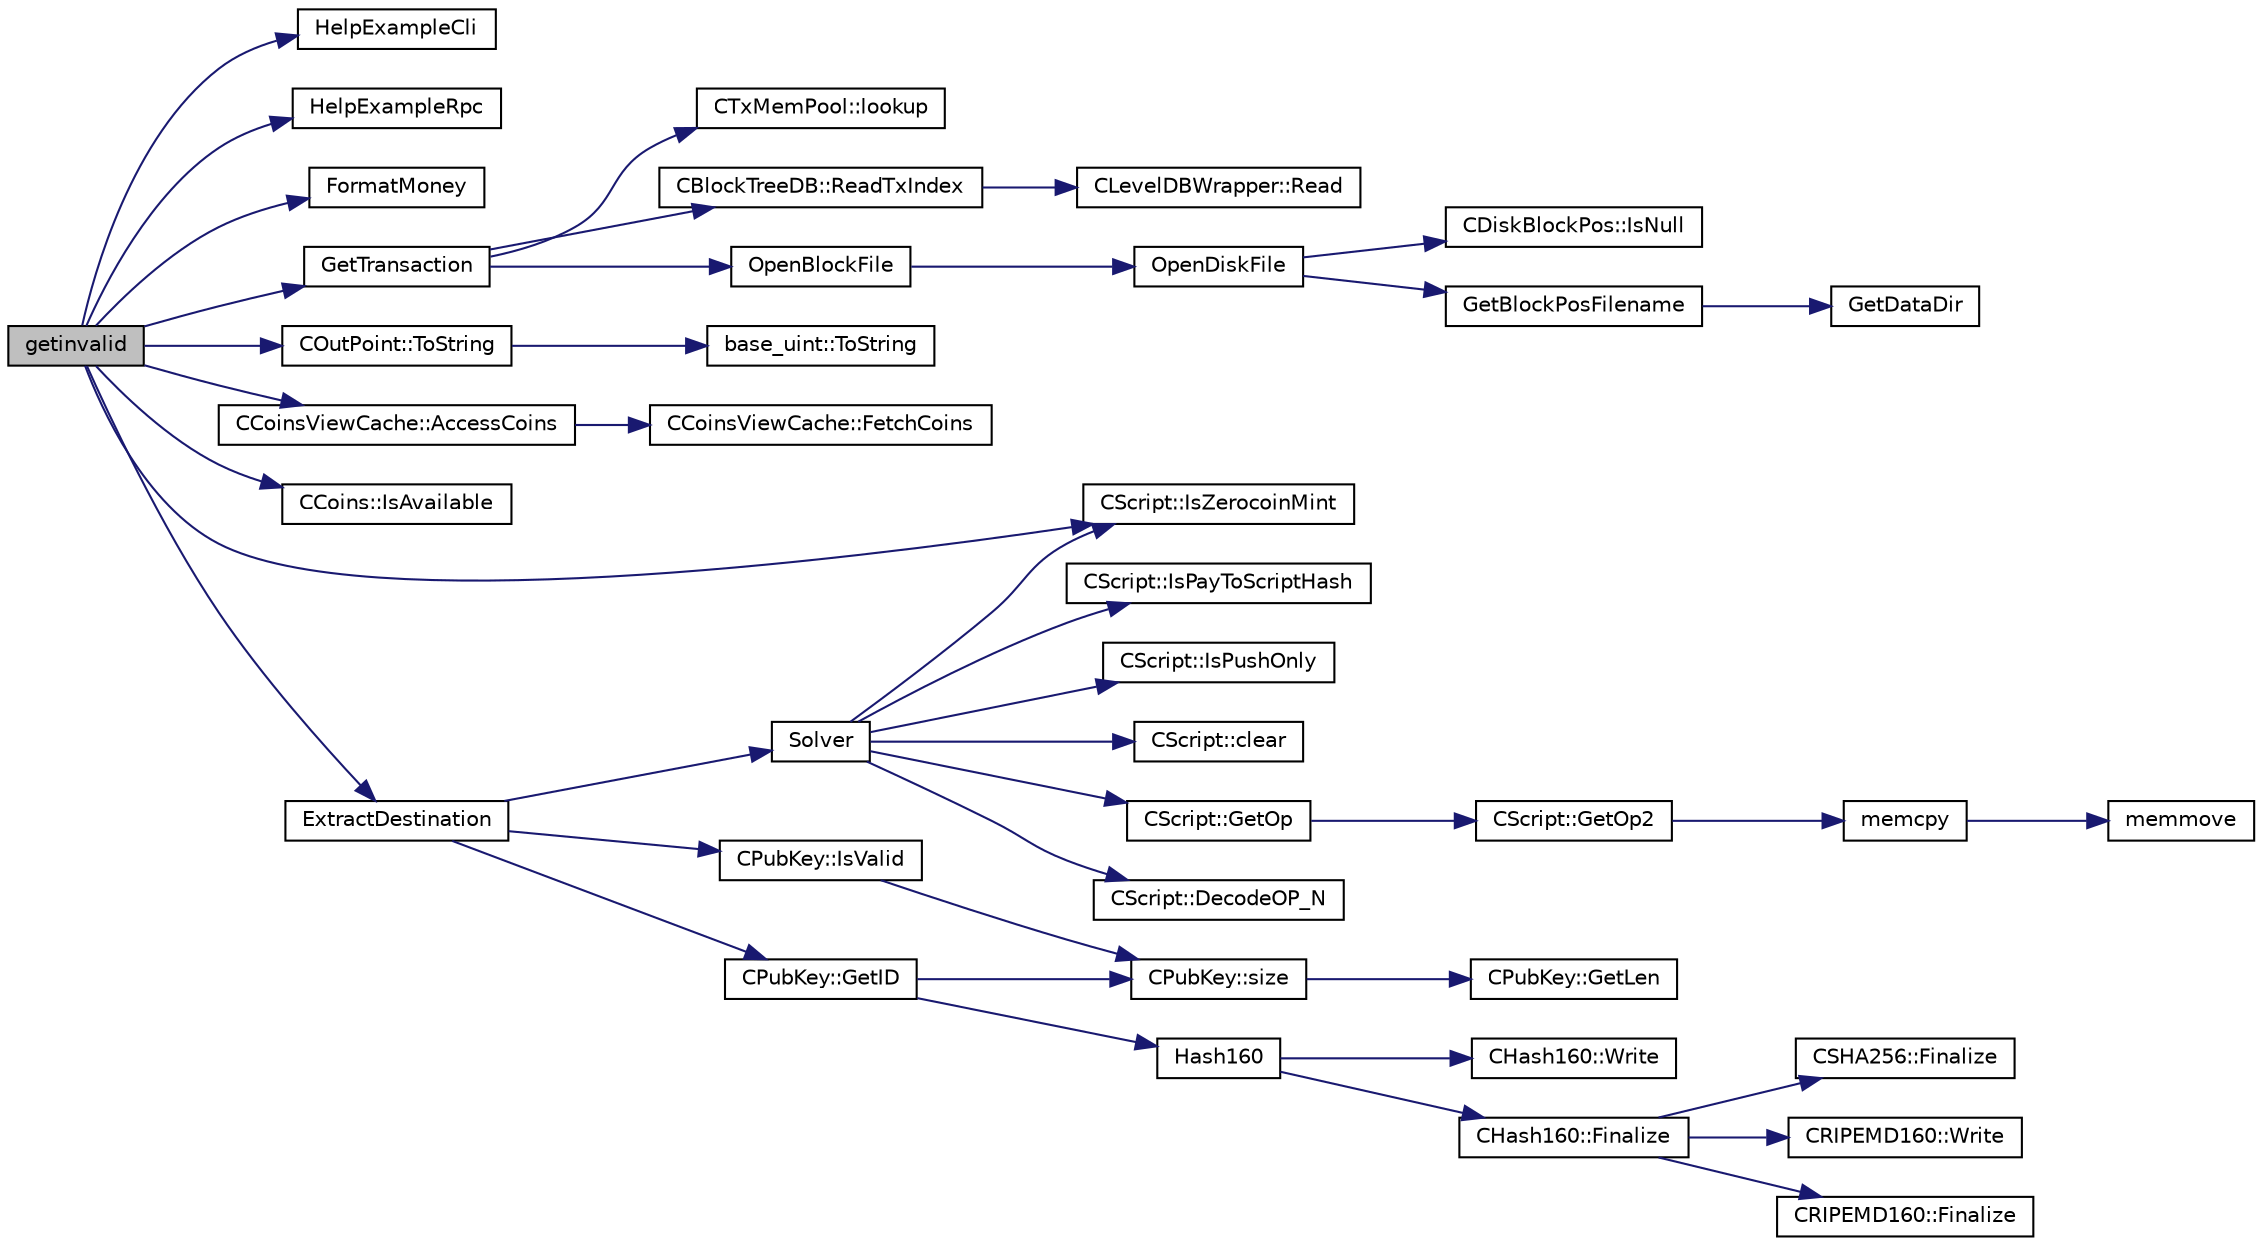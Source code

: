 digraph "getinvalid"
{
  edge [fontname="Helvetica",fontsize="10",labelfontname="Helvetica",labelfontsize="10"];
  node [fontname="Helvetica",fontsize="10",shape=record];
  rankdir="LR";
  Node100 [label="getinvalid",height=0.2,width=0.4,color="black", fillcolor="grey75", style="filled", fontcolor="black"];
  Node100 -> Node101 [color="midnightblue",fontsize="10",style="solid",fontname="Helvetica"];
  Node101 [label="HelpExampleCli",height=0.2,width=0.4,color="black", fillcolor="white", style="filled",URL="$rpcserver_8cpp.html#ac01ac6eab5467567ed0da106814e04ec"];
  Node100 -> Node102 [color="midnightblue",fontsize="10",style="solid",fontname="Helvetica"];
  Node102 [label="HelpExampleRpc",height=0.2,width=0.4,color="black", fillcolor="white", style="filled",URL="$rpcserver_8cpp.html#a06ea60e24e5a1053a14a11b1009bf9ef"];
  Node100 -> Node103 [color="midnightblue",fontsize="10",style="solid",fontname="Helvetica"];
  Node103 [label="FormatMoney",height=0.2,width=0.4,color="black", fillcolor="white", style="filled",URL="$utilmoneystr_8cpp.html#ae7d875b4dae822af22b8b8be68f35417",tooltip="Money parsing/formatting utilities. "];
  Node100 -> Node104 [color="midnightblue",fontsize="10",style="solid",fontname="Helvetica"];
  Node104 [label="GetTransaction",height=0.2,width=0.4,color="black", fillcolor="white", style="filled",URL="$main_8cpp.html#a044ae412844f02db690466dd24d9bb71",tooltip="Return transaction in tx, and if it was found inside a block, its hash is placed in hashBlock..."];
  Node104 -> Node105 [color="midnightblue",fontsize="10",style="solid",fontname="Helvetica"];
  Node105 [label="CTxMemPool::lookup",height=0.2,width=0.4,color="black", fillcolor="white", style="filled",URL="$class_c_tx_mem_pool.html#ad6d9966cdeb4b6586f7186e709b4e77e"];
  Node104 -> Node106 [color="midnightblue",fontsize="10",style="solid",fontname="Helvetica"];
  Node106 [label="CBlockTreeDB::ReadTxIndex",height=0.2,width=0.4,color="black", fillcolor="white", style="filled",URL="$class_c_block_tree_d_b.html#a74383427266d627e84c2d0c8e21e03c7"];
  Node106 -> Node107 [color="midnightblue",fontsize="10",style="solid",fontname="Helvetica"];
  Node107 [label="CLevelDBWrapper::Read",height=0.2,width=0.4,color="black", fillcolor="white", style="filled",URL="$class_c_level_d_b_wrapper.html#a0cb51d3b8f042641b2d0aa76c3185527"];
  Node104 -> Node108 [color="midnightblue",fontsize="10",style="solid",fontname="Helvetica"];
  Node108 [label="OpenBlockFile",height=0.2,width=0.4,color="black", fillcolor="white", style="filled",URL="$main_8cpp.html#a0d81388930a4ccb6a69b9abdd1ef5097",tooltip="Open a block file (blk?????.dat) "];
  Node108 -> Node109 [color="midnightblue",fontsize="10",style="solid",fontname="Helvetica"];
  Node109 [label="OpenDiskFile",height=0.2,width=0.4,color="black", fillcolor="white", style="filled",URL="$main_8cpp.html#ab15fc61f1d9596ad0aca703ff2c74635"];
  Node109 -> Node110 [color="midnightblue",fontsize="10",style="solid",fontname="Helvetica"];
  Node110 [label="CDiskBlockPos::IsNull",height=0.2,width=0.4,color="black", fillcolor="white", style="filled",URL="$struct_c_disk_block_pos.html#a7dd98fe3f5372d358df61db31899b0af"];
  Node109 -> Node111 [color="midnightblue",fontsize="10",style="solid",fontname="Helvetica"];
  Node111 [label="GetBlockPosFilename",height=0.2,width=0.4,color="black", fillcolor="white", style="filled",URL="$main_8cpp.html#a2f26f074aac584c3398de1dcdac59de9",tooltip="Translation to a filesystem path. "];
  Node111 -> Node112 [color="midnightblue",fontsize="10",style="solid",fontname="Helvetica"];
  Node112 [label="GetDataDir",height=0.2,width=0.4,color="black", fillcolor="white", style="filled",URL="$util_8cpp.html#ab83866a054745d4b30a3948a1b44beba"];
  Node100 -> Node113 [color="midnightblue",fontsize="10",style="solid",fontname="Helvetica"];
  Node113 [label="COutPoint::ToString",height=0.2,width=0.4,color="black", fillcolor="white", style="filled",URL="$class_c_out_point.html#ab0026adab6a1098cf00de05c872fbb5d"];
  Node113 -> Node114 [color="midnightblue",fontsize="10",style="solid",fontname="Helvetica"];
  Node114 [label="base_uint::ToString",height=0.2,width=0.4,color="black", fillcolor="white", style="filled",URL="$classbase__uint.html#acccba4d9d51a0c36261718ca0cbb293b"];
  Node100 -> Node115 [color="midnightblue",fontsize="10",style="solid",fontname="Helvetica"];
  Node115 [label="CCoinsViewCache::AccessCoins",height=0.2,width=0.4,color="black", fillcolor="white", style="filled",URL="$class_c_coins_view_cache.html#a8e5341e8b01233949d6170dd4d1fd75d",tooltip="Return a pointer to CCoins in the cache, or NULL if not found. "];
  Node115 -> Node116 [color="midnightblue",fontsize="10",style="solid",fontname="Helvetica"];
  Node116 [label="CCoinsViewCache::FetchCoins",height=0.2,width=0.4,color="black", fillcolor="white", style="filled",URL="$class_c_coins_view_cache.html#a7d385628b7d821d2d5b6c5aaf1734616"];
  Node100 -> Node117 [color="midnightblue",fontsize="10",style="solid",fontname="Helvetica"];
  Node117 [label="CCoins::IsAvailable",height=0.2,width=0.4,color="black", fillcolor="white", style="filled",URL="$class_c_coins.html#aa645bc3d18f74e91430ac178a9d28ee4",tooltip="check whether a particular output is still available "];
  Node100 -> Node118 [color="midnightblue",fontsize="10",style="solid",fontname="Helvetica"];
  Node118 [label="CScript::IsZerocoinMint",height=0.2,width=0.4,color="black", fillcolor="white", style="filled",URL="$class_c_script.html#aadeaf93bd9c00abc9e20d082051adac8"];
  Node100 -> Node119 [color="midnightblue",fontsize="10",style="solid",fontname="Helvetica"];
  Node119 [label="ExtractDestination",height=0.2,width=0.4,color="black", fillcolor="white", style="filled",URL="$standard_8cpp.html#a951f7e601746ae076afdf3169ecca2fc"];
  Node119 -> Node120 [color="midnightblue",fontsize="10",style="solid",fontname="Helvetica"];
  Node120 [label="Solver",height=0.2,width=0.4,color="black", fillcolor="white", style="filled",URL="$standard_8cpp.html#a6ee6be50bff44464e905680c6fcee6dc",tooltip="Return public keys or hashes from scriptPubKey, for &#39;standard&#39; transaction types. ..."];
  Node120 -> Node121 [color="midnightblue",fontsize="10",style="solid",fontname="Helvetica"];
  Node121 [label="CScript::IsPayToScriptHash",height=0.2,width=0.4,color="black", fillcolor="white", style="filled",URL="$class_c_script.html#a0c3729c606d318923dc06f95d85a0971"];
  Node120 -> Node118 [color="midnightblue",fontsize="10",style="solid",fontname="Helvetica"];
  Node120 -> Node122 [color="midnightblue",fontsize="10",style="solid",fontname="Helvetica"];
  Node122 [label="CScript::IsPushOnly",height=0.2,width=0.4,color="black", fillcolor="white", style="filled",URL="$class_c_script.html#a090905f875fa5a40e616b319de8e973f",tooltip="Called by IsStandardTx and P2SH/BIP62 VerifyScript (which makes it consensus-critical). "];
  Node120 -> Node123 [color="midnightblue",fontsize="10",style="solid",fontname="Helvetica"];
  Node123 [label="CScript::clear",height=0.2,width=0.4,color="black", fillcolor="white", style="filled",URL="$class_c_script.html#a7b2baf842621f07c4939408acf63377c"];
  Node120 -> Node124 [color="midnightblue",fontsize="10",style="solid",fontname="Helvetica"];
  Node124 [label="CScript::GetOp",height=0.2,width=0.4,color="black", fillcolor="white", style="filled",URL="$class_c_script.html#a94635ed93d8d244ec3acfa83f9ecfe5f"];
  Node124 -> Node125 [color="midnightblue",fontsize="10",style="solid",fontname="Helvetica"];
  Node125 [label="CScript::GetOp2",height=0.2,width=0.4,color="black", fillcolor="white", style="filled",URL="$class_c_script.html#aac2dbe75742054049b0c6de0e9473ef0"];
  Node125 -> Node126 [color="midnightblue",fontsize="10",style="solid",fontname="Helvetica"];
  Node126 [label="memcpy",height=0.2,width=0.4,color="black", fillcolor="white", style="filled",URL="$glibc__compat_8cpp.html#a0f46826ab0466591e136db24394923cf"];
  Node126 -> Node127 [color="midnightblue",fontsize="10",style="solid",fontname="Helvetica"];
  Node127 [label="memmove",height=0.2,width=0.4,color="black", fillcolor="white", style="filled",URL="$glibc__compat_8cpp.html#a9778d49e9029dd75bc53ecbbf9f5e9a1"];
  Node120 -> Node128 [color="midnightblue",fontsize="10",style="solid",fontname="Helvetica"];
  Node128 [label="CScript::DecodeOP_N",height=0.2,width=0.4,color="black", fillcolor="white", style="filled",URL="$class_c_script.html#a7f975fca06b3e9a17da8ba23c7647e2e",tooltip="Encode/decode small integers: "];
  Node119 -> Node129 [color="midnightblue",fontsize="10",style="solid",fontname="Helvetica"];
  Node129 [label="CPubKey::IsValid",height=0.2,width=0.4,color="black", fillcolor="white", style="filled",URL="$class_c_pub_key.html#a4fa94293cf8577fd039b9a133f6c7f30"];
  Node129 -> Node130 [color="midnightblue",fontsize="10",style="solid",fontname="Helvetica"];
  Node130 [label="CPubKey::size",height=0.2,width=0.4,color="black", fillcolor="white", style="filled",URL="$class_c_pub_key.html#a6bb28fcf0a5f799c69f5b7269363b309",tooltip="Simple read-only vector-like interface to the pubkey data. "];
  Node130 -> Node131 [color="midnightblue",fontsize="10",style="solid",fontname="Helvetica"];
  Node131 [label="CPubKey::GetLen",height=0.2,width=0.4,color="black", fillcolor="white", style="filled",URL="$class_c_pub_key.html#a7dc71b3f037c84268dc22de97d7b65fb",tooltip="Compute the length of a pubkey with a given first byte. "];
  Node119 -> Node132 [color="midnightblue",fontsize="10",style="solid",fontname="Helvetica"];
  Node132 [label="CPubKey::GetID",height=0.2,width=0.4,color="black", fillcolor="white", style="filled",URL="$class_c_pub_key.html#a2675f7e6f72eff68e7a5227289feb021",tooltip="Get the KeyID of this public key (hash of its serialization) "];
  Node132 -> Node133 [color="midnightblue",fontsize="10",style="solid",fontname="Helvetica"];
  Node133 [label="Hash160",height=0.2,width=0.4,color="black", fillcolor="white", style="filled",URL="$hash_8h.html#a4490f70ddae16e9e48460a0416a48a6b",tooltip="Compute the 160-bit hash an object. "];
  Node133 -> Node134 [color="midnightblue",fontsize="10",style="solid",fontname="Helvetica"];
  Node134 [label="CHash160::Write",height=0.2,width=0.4,color="black", fillcolor="white", style="filled",URL="$class_c_hash160.html#af56cdd9443013eb68b246aa8450217f2"];
  Node133 -> Node135 [color="midnightblue",fontsize="10",style="solid",fontname="Helvetica"];
  Node135 [label="CHash160::Finalize",height=0.2,width=0.4,color="black", fillcolor="white", style="filled",URL="$class_c_hash160.html#a9bb08e1772002ae1a5d85017ba7952ee"];
  Node135 -> Node136 [color="midnightblue",fontsize="10",style="solid",fontname="Helvetica"];
  Node136 [label="CSHA256::Finalize",height=0.2,width=0.4,color="black", fillcolor="white", style="filled",URL="$class_c_s_h_a256.html#a4259230be0caefa590bc324fc12b9b90"];
  Node135 -> Node137 [color="midnightblue",fontsize="10",style="solid",fontname="Helvetica"];
  Node137 [label="CRIPEMD160::Write",height=0.2,width=0.4,color="black", fillcolor="white", style="filled",URL="$class_c_r_i_p_e_m_d160.html#a221143b9d94af623d07c4f4ba1bf6007"];
  Node135 -> Node138 [color="midnightblue",fontsize="10",style="solid",fontname="Helvetica"];
  Node138 [label="CRIPEMD160::Finalize",height=0.2,width=0.4,color="black", fillcolor="white", style="filled",URL="$class_c_r_i_p_e_m_d160.html#a2a11566fbf9d1339b819833313fc4e51"];
  Node132 -> Node130 [color="midnightblue",fontsize="10",style="solid",fontname="Helvetica"];
}
